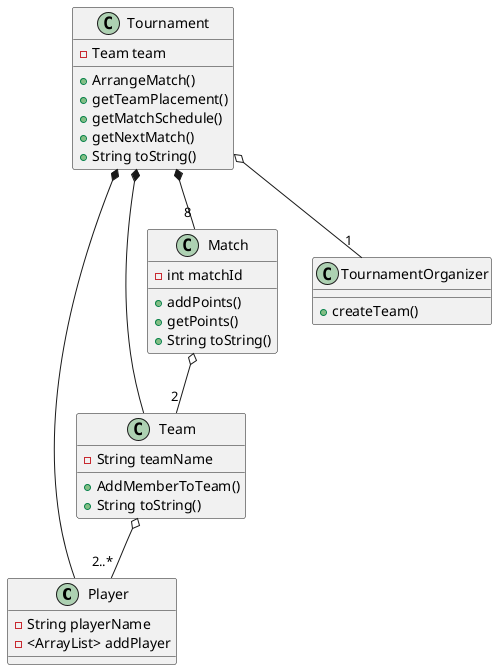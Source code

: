 @startuml
'https://plantuml.com/class-diagram

class Player {
-String playerName
-<ArrayList> addPlayer
}

class Team {
-String teamName
+AddMemberToTeam()
+String toString()
}

class Match{
-int matchId
+addPoints()
+getPoints()
+String toString()
}

class Tournament {
-Team team
+ArrangeMatch()
+getTeamPlacement()
+getMatchSchedule()
+getNextMatch()
+String toString()
}

class TournamentOrganizer {
+createTeam()
}

Tournament o-- "1" TournamentOrganizer
Tournament *-- "8" Match
Tournament *-- Player
Tournament *-- Team
Match o-- "2" Team
Team o-- "2..*" Player

@enduml